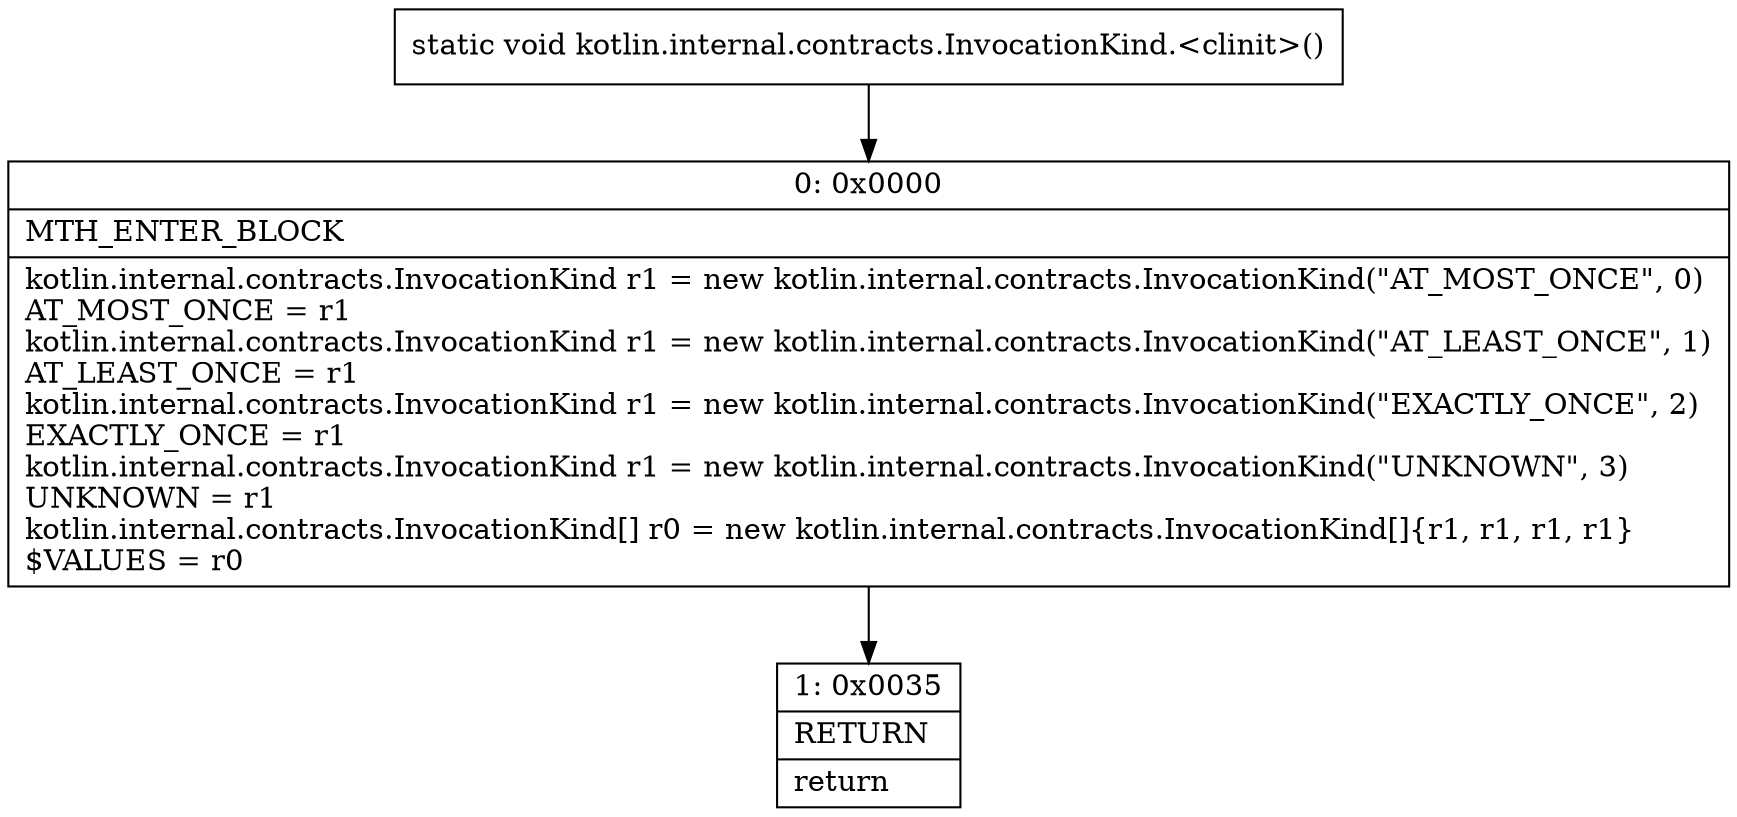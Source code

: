 digraph "CFG forkotlin.internal.contracts.InvocationKind.\<clinit\>()V" {
Node_0 [shape=record,label="{0\:\ 0x0000|MTH_ENTER_BLOCK\l|kotlin.internal.contracts.InvocationKind r1 = new kotlin.internal.contracts.InvocationKind(\"AT_MOST_ONCE\", 0)\lAT_MOST_ONCE = r1\lkotlin.internal.contracts.InvocationKind r1 = new kotlin.internal.contracts.InvocationKind(\"AT_LEAST_ONCE\", 1)\lAT_LEAST_ONCE = r1\lkotlin.internal.contracts.InvocationKind r1 = new kotlin.internal.contracts.InvocationKind(\"EXACTLY_ONCE\", 2)\lEXACTLY_ONCE = r1\lkotlin.internal.contracts.InvocationKind r1 = new kotlin.internal.contracts.InvocationKind(\"UNKNOWN\", 3)\lUNKNOWN = r1\lkotlin.internal.contracts.InvocationKind[] r0 = new kotlin.internal.contracts.InvocationKind[]\{r1, r1, r1, r1\}\l$VALUES = r0\l}"];
Node_1 [shape=record,label="{1\:\ 0x0035|RETURN\l|return\l}"];
MethodNode[shape=record,label="{static void kotlin.internal.contracts.InvocationKind.\<clinit\>() }"];
MethodNode -> Node_0;
Node_0 -> Node_1;
}

